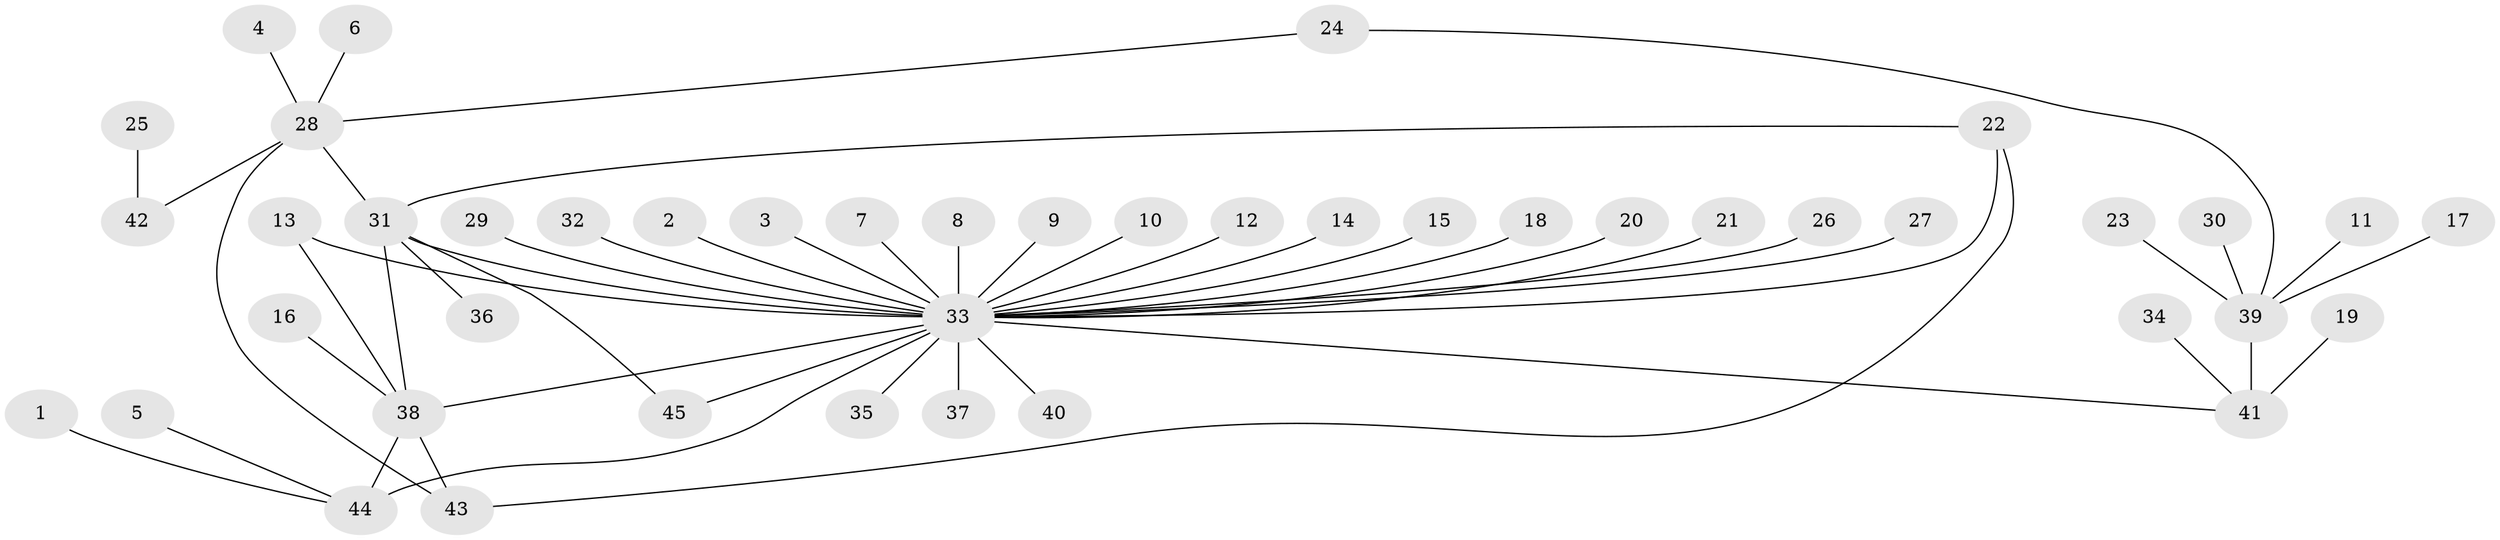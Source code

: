 // original degree distribution, {3: 0.12222222222222222, 28: 0.011111111111111112, 9: 0.022222222222222223, 11: 0.011111111111111112, 2: 0.16666666666666666, 1: 0.5888888888888889, 14: 0.011111111111111112, 5: 0.022222222222222223, 6: 0.011111111111111112, 8: 0.011111111111111112, 7: 0.011111111111111112, 4: 0.011111111111111112}
// Generated by graph-tools (version 1.1) at 2025/49/03/09/25 03:49:58]
// undirected, 45 vertices, 52 edges
graph export_dot {
graph [start="1"]
  node [color=gray90,style=filled];
  1;
  2;
  3;
  4;
  5;
  6;
  7;
  8;
  9;
  10;
  11;
  12;
  13;
  14;
  15;
  16;
  17;
  18;
  19;
  20;
  21;
  22;
  23;
  24;
  25;
  26;
  27;
  28;
  29;
  30;
  31;
  32;
  33;
  34;
  35;
  36;
  37;
  38;
  39;
  40;
  41;
  42;
  43;
  44;
  45;
  1 -- 44 [weight=1.0];
  2 -- 33 [weight=1.0];
  3 -- 33 [weight=1.0];
  4 -- 28 [weight=1.0];
  5 -- 44 [weight=1.0];
  6 -- 28 [weight=1.0];
  7 -- 33 [weight=1.0];
  8 -- 33 [weight=1.0];
  9 -- 33 [weight=1.0];
  10 -- 33 [weight=1.0];
  11 -- 39 [weight=1.0];
  12 -- 33 [weight=1.0];
  13 -- 33 [weight=1.0];
  13 -- 38 [weight=1.0];
  14 -- 33 [weight=1.0];
  15 -- 33 [weight=1.0];
  16 -- 38 [weight=1.0];
  17 -- 39 [weight=1.0];
  18 -- 33 [weight=1.0];
  19 -- 41 [weight=1.0];
  20 -- 33 [weight=1.0];
  21 -- 33 [weight=1.0];
  22 -- 31 [weight=1.0];
  22 -- 33 [weight=1.0];
  22 -- 43 [weight=1.0];
  23 -- 39 [weight=1.0];
  24 -- 28 [weight=1.0];
  24 -- 39 [weight=1.0];
  25 -- 42 [weight=1.0];
  26 -- 33 [weight=1.0];
  27 -- 33 [weight=1.0];
  28 -- 31 [weight=1.0];
  28 -- 42 [weight=1.0];
  28 -- 43 [weight=1.0];
  29 -- 33 [weight=1.0];
  30 -- 39 [weight=1.0];
  31 -- 33 [weight=2.0];
  31 -- 36 [weight=1.0];
  31 -- 38 [weight=3.0];
  31 -- 45 [weight=1.0];
  32 -- 33 [weight=1.0];
  33 -- 35 [weight=1.0];
  33 -- 37 [weight=1.0];
  33 -- 38 [weight=1.0];
  33 -- 40 [weight=1.0];
  33 -- 41 [weight=1.0];
  33 -- 44 [weight=2.0];
  33 -- 45 [weight=1.0];
  34 -- 41 [weight=1.0];
  38 -- 43 [weight=1.0];
  38 -- 44 [weight=1.0];
  39 -- 41 [weight=2.0];
}

